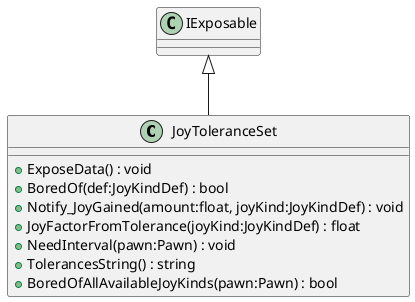 @startuml
class JoyToleranceSet {
    + ExposeData() : void
    + BoredOf(def:JoyKindDef) : bool
    + Notify_JoyGained(amount:float, joyKind:JoyKindDef) : void
    + JoyFactorFromTolerance(joyKind:JoyKindDef) : float
    + NeedInterval(pawn:Pawn) : void
    + TolerancesString() : string
    + BoredOfAllAvailableJoyKinds(pawn:Pawn) : bool
}
IExposable <|-- JoyToleranceSet
@enduml
